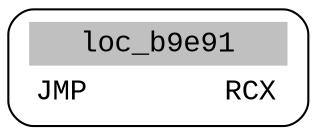 digraph asm_graph {
1941 [
shape="Mrecord" fontname="Courier New"label =<<table border="0" cellborder="0" cellpadding="3"><tr><td align="center" colspan="2" bgcolor="grey">loc_b9e91</td></tr><tr><td align="left">JMP        RCX</td></tr></table>> ];
}